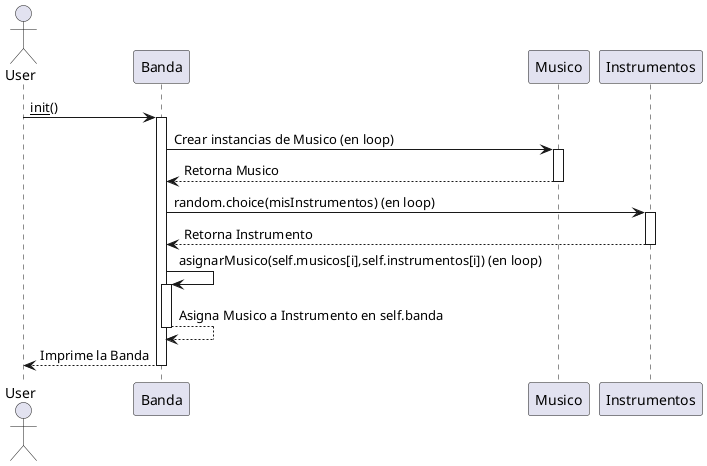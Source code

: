 @startuml DiagramaSecuencia Sequence
actor User

User -> Banda : __init__()
activate Banda

Banda -> Musico : Crear instancias de Musico (en loop)
activate Musico
Musico --> Banda : Retorna Musico
deactivate Musico

Banda -> Instrumentos : random.choice(misInstrumentos) (en loop)
activate Instrumentos
Instrumentos --> Banda : Retorna Instrumento
deactivate Instrumentos

Banda -> Banda : asignarMusico(self.musicos[i],self.instrumentos[i]) (en loop)
activate Banda
Banda --> Banda : Asigna Musico a Instrumento en self.banda
deactivate Banda

Banda --> User : Imprime la Banda
deactivate Banda

@enduml
